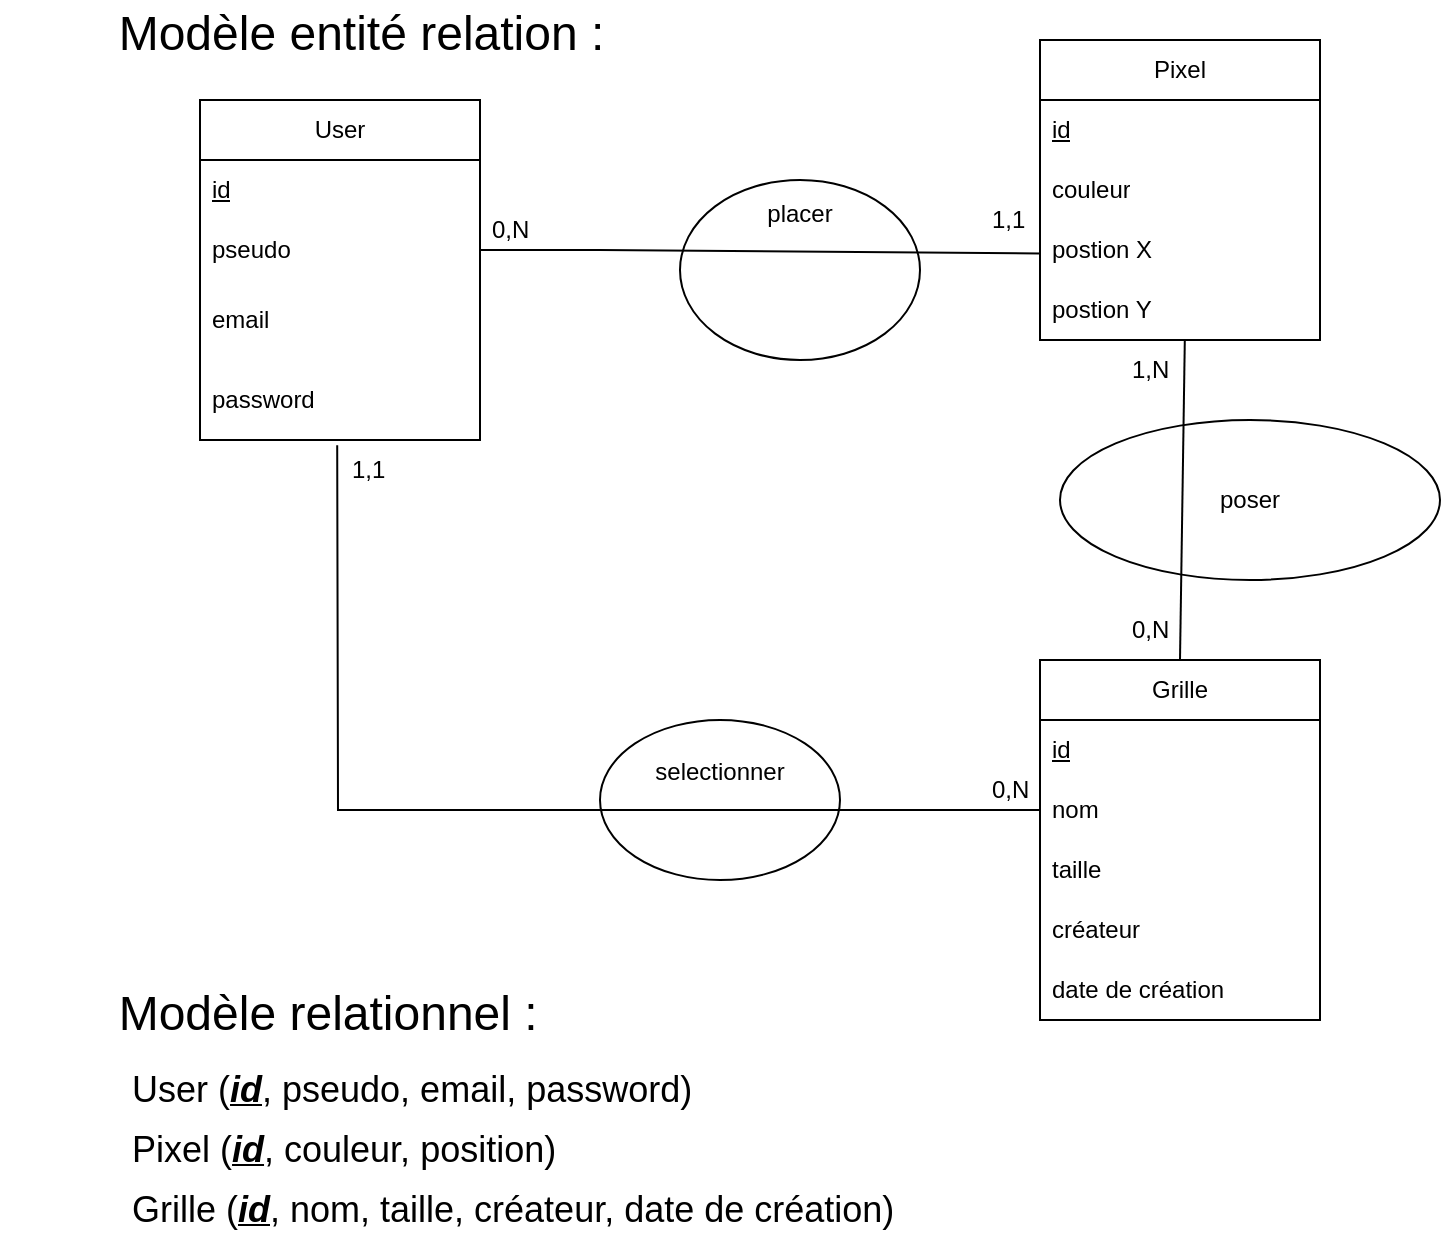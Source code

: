 <mxfile version="24.4.2" type="device">
  <diagram id="R2lEEEUBdFMjLlhIrx00" name="Page-1">
    <mxGraphModel dx="2122" dy="835" grid="1" gridSize="10" guides="1" tooltips="1" connect="1" arrows="1" fold="1" page="1" pageScale="1" pageWidth="850" pageHeight="1100" math="0" shadow="0" extFonts="Permanent Marker^https://fonts.googleapis.com/css?family=Permanent+Marker">
      <root>
        <mxCell id="0" />
        <mxCell id="1" parent="0" />
        <mxCell id="Ctzbq-bXA89sqDzg6aV6-28" value="poser" style="ellipse;whiteSpace=wrap;html=1;" vertex="1" parent="1">
          <mxGeometry x="520" y="230" width="190" height="80" as="geometry" />
        </mxCell>
        <mxCell id="Ctzbq-bXA89sqDzg6aV6-26" value="placer&lt;div&gt;&lt;br&gt;&lt;/div&gt;&lt;div&gt;&lt;br&gt;&lt;/div&gt;&lt;div&gt;&lt;br&gt;&lt;/div&gt;&lt;div&gt;&lt;br&gt;&lt;/div&gt;" style="ellipse;whiteSpace=wrap;html=1;" vertex="1" parent="1">
          <mxGeometry x="330" y="110" width="120" height="90" as="geometry" />
        </mxCell>
        <mxCell id="Ctzbq-bXA89sqDzg6aV6-3" value="User" style="swimlane;fontStyle=0;childLayout=stackLayout;horizontal=1;startSize=30;horizontalStack=0;resizeParent=1;resizeParentMax=0;resizeLast=0;collapsible=1;marginBottom=0;whiteSpace=wrap;html=1;" vertex="1" parent="1">
          <mxGeometry x="90" y="70" width="140" height="170" as="geometry" />
        </mxCell>
        <mxCell id="Ctzbq-bXA89sqDzg6aV6-4" value="&lt;u&gt;id&lt;/u&gt;" style="text;strokeColor=none;fillColor=none;align=left;verticalAlign=middle;spacingLeft=4;spacingRight=4;overflow=hidden;points=[[0,0.5],[1,0.5]];portConstraint=eastwest;rotatable=0;whiteSpace=wrap;html=1;" vertex="1" parent="Ctzbq-bXA89sqDzg6aV6-3">
          <mxGeometry y="30" width="140" height="30" as="geometry" />
        </mxCell>
        <mxCell id="Ctzbq-bXA89sqDzg6aV6-5" value="pseudo" style="text;strokeColor=none;fillColor=none;align=left;verticalAlign=middle;spacingLeft=4;spacingRight=4;overflow=hidden;points=[[0,0.5],[1,0.5]];portConstraint=eastwest;rotatable=0;whiteSpace=wrap;html=1;" vertex="1" parent="Ctzbq-bXA89sqDzg6aV6-3">
          <mxGeometry y="60" width="140" height="30" as="geometry" />
        </mxCell>
        <mxCell id="Ctzbq-bXA89sqDzg6aV6-16" value="email" style="text;strokeColor=none;fillColor=none;align=left;verticalAlign=middle;spacingLeft=4;spacingRight=4;overflow=hidden;points=[[0,0.5],[1,0.5]];portConstraint=eastwest;rotatable=0;whiteSpace=wrap;html=1;" vertex="1" parent="Ctzbq-bXA89sqDzg6aV6-3">
          <mxGeometry y="90" width="140" height="40" as="geometry" />
        </mxCell>
        <mxCell id="Ctzbq-bXA89sqDzg6aV6-6" value="password" style="text;strokeColor=none;fillColor=none;align=left;verticalAlign=middle;spacingLeft=4;spacingRight=4;overflow=hidden;points=[[0,0.5],[1,0.5]];portConstraint=eastwest;rotatable=0;whiteSpace=wrap;html=1;" vertex="1" parent="Ctzbq-bXA89sqDzg6aV6-3">
          <mxGeometry y="130" width="140" height="40" as="geometry" />
        </mxCell>
        <mxCell id="Ctzbq-bXA89sqDzg6aV6-7" value="Grille" style="swimlane;fontStyle=0;childLayout=stackLayout;horizontal=1;startSize=30;horizontalStack=0;resizeParent=1;resizeParentMax=0;resizeLast=0;collapsible=1;marginBottom=0;whiteSpace=wrap;html=1;" vertex="1" parent="1">
          <mxGeometry x="510" y="350" width="140" height="180" as="geometry" />
        </mxCell>
        <mxCell id="Ctzbq-bXA89sqDzg6aV6-8" value="&lt;u&gt;id&lt;/u&gt;" style="text;strokeColor=none;fillColor=none;align=left;verticalAlign=middle;spacingLeft=4;spacingRight=4;overflow=hidden;points=[[0,0.5],[1,0.5]];portConstraint=eastwest;rotatable=0;whiteSpace=wrap;html=1;" vertex="1" parent="Ctzbq-bXA89sqDzg6aV6-7">
          <mxGeometry y="30" width="140" height="30" as="geometry" />
        </mxCell>
        <mxCell id="Ctzbq-bXA89sqDzg6aV6-9" value="nom" style="text;strokeColor=none;fillColor=none;align=left;verticalAlign=middle;spacingLeft=4;spacingRight=4;overflow=hidden;points=[[0,0.5],[1,0.5]];portConstraint=eastwest;rotatable=0;whiteSpace=wrap;html=1;" vertex="1" parent="Ctzbq-bXA89sqDzg6aV6-7">
          <mxGeometry y="60" width="140" height="30" as="geometry" />
        </mxCell>
        <mxCell id="Ctzbq-bXA89sqDzg6aV6-17" value="taille" style="text;strokeColor=none;fillColor=none;align=left;verticalAlign=middle;spacingLeft=4;spacingRight=4;overflow=hidden;points=[[0,0.5],[1,0.5]];portConstraint=eastwest;rotatable=0;whiteSpace=wrap;html=1;" vertex="1" parent="Ctzbq-bXA89sqDzg6aV6-7">
          <mxGeometry y="90" width="140" height="30" as="geometry" />
        </mxCell>
        <mxCell id="Ctzbq-bXA89sqDzg6aV6-43" value="créateur" style="text;strokeColor=none;fillColor=none;align=left;verticalAlign=middle;spacingLeft=4;spacingRight=4;overflow=hidden;points=[[0,0.5],[1,0.5]];portConstraint=eastwest;rotatable=0;whiteSpace=wrap;html=1;" vertex="1" parent="Ctzbq-bXA89sqDzg6aV6-7">
          <mxGeometry y="120" width="140" height="30" as="geometry" />
        </mxCell>
        <mxCell id="Ctzbq-bXA89sqDzg6aV6-10" value="date de création" style="text;strokeColor=none;fillColor=none;align=left;verticalAlign=middle;spacingLeft=4;spacingRight=4;overflow=hidden;points=[[0,0.5],[1,0.5]];portConstraint=eastwest;rotatable=0;whiteSpace=wrap;html=1;" vertex="1" parent="Ctzbq-bXA89sqDzg6aV6-7">
          <mxGeometry y="150" width="140" height="30" as="geometry" />
        </mxCell>
        <mxCell id="Ctzbq-bXA89sqDzg6aV6-11" value="Pixel" style="swimlane;fontStyle=0;childLayout=stackLayout;horizontal=1;startSize=30;horizontalStack=0;resizeParent=1;resizeParentMax=0;resizeLast=0;collapsible=1;marginBottom=0;whiteSpace=wrap;html=1;" vertex="1" parent="1">
          <mxGeometry x="510" y="40" width="140" height="150" as="geometry" />
        </mxCell>
        <mxCell id="Ctzbq-bXA89sqDzg6aV6-12" value="&lt;u&gt;id&lt;/u&gt;" style="text;strokeColor=none;fillColor=none;align=left;verticalAlign=middle;spacingLeft=4;spacingRight=4;overflow=hidden;points=[[0,0.5],[1,0.5]];portConstraint=eastwest;rotatable=0;whiteSpace=wrap;html=1;" vertex="1" parent="Ctzbq-bXA89sqDzg6aV6-11">
          <mxGeometry y="30" width="140" height="30" as="geometry" />
        </mxCell>
        <mxCell id="Ctzbq-bXA89sqDzg6aV6-44" value="couleur" style="text;strokeColor=none;fillColor=none;align=left;verticalAlign=middle;spacingLeft=4;spacingRight=4;overflow=hidden;points=[[0,0.5],[1,0.5]];portConstraint=eastwest;rotatable=0;whiteSpace=wrap;html=1;" vertex="1" parent="Ctzbq-bXA89sqDzg6aV6-11">
          <mxGeometry y="60" width="140" height="30" as="geometry" />
        </mxCell>
        <mxCell id="Ctzbq-bXA89sqDzg6aV6-13" value="postion X" style="text;strokeColor=none;fillColor=none;align=left;verticalAlign=middle;spacingLeft=4;spacingRight=4;overflow=hidden;points=[[0,0.5],[1,0.5]];portConstraint=eastwest;rotatable=0;whiteSpace=wrap;html=1;" vertex="1" parent="Ctzbq-bXA89sqDzg6aV6-11">
          <mxGeometry y="90" width="140" height="30" as="geometry" />
        </mxCell>
        <mxCell id="Ctzbq-bXA89sqDzg6aV6-46" value="postion Y" style="text;strokeColor=none;fillColor=none;align=left;verticalAlign=middle;spacingLeft=4;spacingRight=4;overflow=hidden;points=[[0,0.5],[1,0.5]];portConstraint=eastwest;rotatable=0;whiteSpace=wrap;html=1;" vertex="1" parent="Ctzbq-bXA89sqDzg6aV6-11">
          <mxGeometry y="120" width="140" height="30" as="geometry" />
        </mxCell>
        <mxCell id="Ctzbq-bXA89sqDzg6aV6-21" value="" style="endArrow=none;html=1;rounded=0;exitX=1;exitY=0.5;exitDx=0;exitDy=0;entryX=1.009;entryY=1.059;entryDx=0;entryDy=0;shadow=0;entryPerimeter=0;" edge="1" parent="1" source="Ctzbq-bXA89sqDzg6aV6-5" target="Ctzbq-bXA89sqDzg6aV6-30">
          <mxGeometry width="50" height="50" relative="1" as="geometry">
            <mxPoint x="410" y="360" as="sourcePoint" />
            <mxPoint x="410" y="180" as="targetPoint" />
            <Array as="points">
              <mxPoint x="290" y="145" />
            </Array>
          </mxGeometry>
        </mxCell>
        <mxCell id="Ctzbq-bXA89sqDzg6aV6-27" value="" style="endArrow=none;html=1;rounded=0;exitX=0.5;exitY=0;exitDx=0;exitDy=0;entryX=1.08;entryY=0.013;entryDx=0;entryDy=0;entryPerimeter=0;" edge="1" parent="1" source="Ctzbq-bXA89sqDzg6aV6-7" target="Ctzbq-bXA89sqDzg6aV6-31">
          <mxGeometry width="50" height="50" relative="1" as="geometry">
            <mxPoint x="560" y="240" as="sourcePoint" />
            <mxPoint x="610" y="190" as="targetPoint" />
          </mxGeometry>
        </mxCell>
        <mxCell id="Ctzbq-bXA89sqDzg6aV6-29" value="0,N" style="text;strokeColor=none;fillColor=none;align=left;verticalAlign=middle;spacingLeft=4;spacingRight=4;overflow=hidden;points=[[0,0.5],[1,0.5]];portConstraint=eastwest;rotatable=0;whiteSpace=wrap;html=1;" vertex="1" parent="1">
          <mxGeometry x="230" y="120" width="30" height="30" as="geometry" />
        </mxCell>
        <mxCell id="Ctzbq-bXA89sqDzg6aV6-30" value="1,1" style="text;strokeColor=none;fillColor=none;align=left;verticalAlign=middle;spacingLeft=4;spacingRight=4;overflow=hidden;points=[[0,0.5],[1,0.5]];portConstraint=eastwest;rotatable=0;whiteSpace=wrap;html=1;" vertex="1" parent="1">
          <mxGeometry x="480" y="115" width="30" height="30" as="geometry" />
        </mxCell>
        <mxCell id="Ctzbq-bXA89sqDzg6aV6-31" value="1,N" style="text;strokeColor=none;fillColor=none;align=left;verticalAlign=middle;spacingLeft=4;spacingRight=4;overflow=hidden;points=[[0,0.5],[1,0.5]];portConstraint=eastwest;rotatable=0;whiteSpace=wrap;html=1;" vertex="1" parent="1">
          <mxGeometry x="550" y="190" width="30" height="30" as="geometry" />
        </mxCell>
        <mxCell id="Ctzbq-bXA89sqDzg6aV6-32" value="0,N" style="text;strokeColor=none;fillColor=none;align=left;verticalAlign=middle;spacingLeft=4;spacingRight=4;overflow=hidden;points=[[0,0.5],[1,0.5]];portConstraint=eastwest;rotatable=0;whiteSpace=wrap;html=1;" vertex="1" parent="1">
          <mxGeometry x="550" y="320" width="30" height="30" as="geometry" />
        </mxCell>
        <mxCell id="Ctzbq-bXA89sqDzg6aV6-34" value="selectionner&lt;div&gt;&lt;br&gt;&lt;/div&gt;&lt;div&gt;&lt;br&gt;&lt;/div&gt;" style="ellipse;whiteSpace=wrap;html=1;" vertex="1" parent="1">
          <mxGeometry x="290" y="380" width="120" height="80" as="geometry" />
        </mxCell>
        <mxCell id="Ctzbq-bXA89sqDzg6aV6-35" value="" style="endArrow=none;html=1;rounded=0;entryX=0.49;entryY=1.067;entryDx=0;entryDy=0;entryPerimeter=0;exitX=0;exitY=0.5;exitDx=0;exitDy=0;" edge="1" parent="1" source="Ctzbq-bXA89sqDzg6aV6-9" target="Ctzbq-bXA89sqDzg6aV6-6">
          <mxGeometry width="50" height="50" relative="1" as="geometry">
            <mxPoint x="150" y="420" as="sourcePoint" />
            <mxPoint x="200" y="370" as="targetPoint" />
            <Array as="points">
              <mxPoint x="159" y="425" />
            </Array>
          </mxGeometry>
        </mxCell>
        <mxCell id="Ctzbq-bXA89sqDzg6aV6-36" value="1,1" style="text;strokeColor=none;fillColor=none;align=left;verticalAlign=middle;spacingLeft=4;spacingRight=4;overflow=hidden;points=[[0,0.5],[1,0.5]];portConstraint=eastwest;rotatable=0;whiteSpace=wrap;html=1;" vertex="1" parent="1">
          <mxGeometry x="160" y="240" width="30" height="30" as="geometry" />
        </mxCell>
        <mxCell id="Ctzbq-bXA89sqDzg6aV6-37" value="0,N" style="text;strokeColor=none;fillColor=none;align=left;verticalAlign=middle;spacingLeft=4;spacingRight=4;overflow=hidden;points=[[0,0.5],[1,0.5]];portConstraint=eastwest;rotatable=0;whiteSpace=wrap;html=1;" vertex="1" parent="1">
          <mxGeometry x="480" y="400" width="30" height="30" as="geometry" />
        </mxCell>
        <mxCell id="Ctzbq-bXA89sqDzg6aV6-38" value="&lt;font style=&quot;font-size: 24px;&quot;&gt;&lt;span style=&quot;white-space: pre;&quot;&gt;&#x9;&lt;/span&gt;Modèle entité relation :&lt;/font&gt;" style="text;strokeColor=none;fillColor=none;align=left;verticalAlign=middle;spacingLeft=4;spacingRight=4;overflow=hidden;points=[[0,0.5],[1,0.5]];portConstraint=eastwest;rotatable=0;whiteSpace=wrap;html=1;" vertex="1" parent="1">
          <mxGeometry x="-10" y="20" width="320" height="30" as="geometry" />
        </mxCell>
        <mxCell id="Ctzbq-bXA89sqDzg6aV6-39" value="&lt;font style=&quot;font-size: 24px;&quot;&gt;&lt;span style=&quot;white-space: pre;&quot;&gt;&#x9;&lt;/span&gt;Modèle relationnel :&lt;/font&gt;" style="text;strokeColor=none;fillColor=none;align=left;verticalAlign=middle;spacingLeft=4;spacingRight=4;overflow=hidden;points=[[0,0.5],[1,0.5]];portConstraint=eastwest;rotatable=0;whiteSpace=wrap;html=1;" vertex="1" parent="1">
          <mxGeometry x="-10" y="510" width="320" height="30" as="geometry" />
        </mxCell>
        <mxCell id="Ctzbq-bXA89sqDzg6aV6-40" value="&lt;font style=&quot;font-size: 18px;&quot;&gt;User (&lt;i&gt;&lt;b&gt;&lt;u&gt;id&lt;/u&gt;&lt;/b&gt;&lt;/i&gt;, pseudo, email, password)&lt;/font&gt;" style="text;strokeColor=none;fillColor=none;align=left;verticalAlign=middle;spacingLeft=4;spacingRight=4;overflow=hidden;points=[[0,0.5],[1,0.5]];portConstraint=eastwest;rotatable=0;whiteSpace=wrap;html=1;" vertex="1" parent="1">
          <mxGeometry x="50" y="550" width="320" height="30" as="geometry" />
        </mxCell>
        <mxCell id="Ctzbq-bXA89sqDzg6aV6-41" value="&lt;font style=&quot;font-size: 18px;&quot;&gt;Pixel (&lt;i&gt;&lt;b&gt;&lt;u&gt;id&lt;/u&gt;&lt;/b&gt;&lt;/i&gt;, couleur, position)&lt;/font&gt;" style="text;strokeColor=none;fillColor=none;align=left;verticalAlign=middle;spacingLeft=4;spacingRight=4;overflow=hidden;points=[[0,0.5],[1,0.5]];portConstraint=eastwest;rotatable=0;whiteSpace=wrap;html=1;" vertex="1" parent="1">
          <mxGeometry x="50" y="580" width="320" height="30" as="geometry" />
        </mxCell>
        <mxCell id="Ctzbq-bXA89sqDzg6aV6-42" value="&lt;font style=&quot;font-size: 18px;&quot;&gt;Grille (&lt;i&gt;&lt;b&gt;&lt;u&gt;id&lt;/u&gt;&lt;/b&gt;&lt;/i&gt;, nom, taille, créateur, date de création)&lt;/font&gt;" style="text;strokeColor=none;fillColor=none;align=left;verticalAlign=middle;spacingLeft=4;spacingRight=4;overflow=hidden;points=[[0,0.5],[1,0.5]];portConstraint=eastwest;rotatable=0;whiteSpace=wrap;html=1;" vertex="1" parent="1">
          <mxGeometry x="50" y="610" width="420" height="30" as="geometry" />
        </mxCell>
      </root>
    </mxGraphModel>
  </diagram>
</mxfile>
